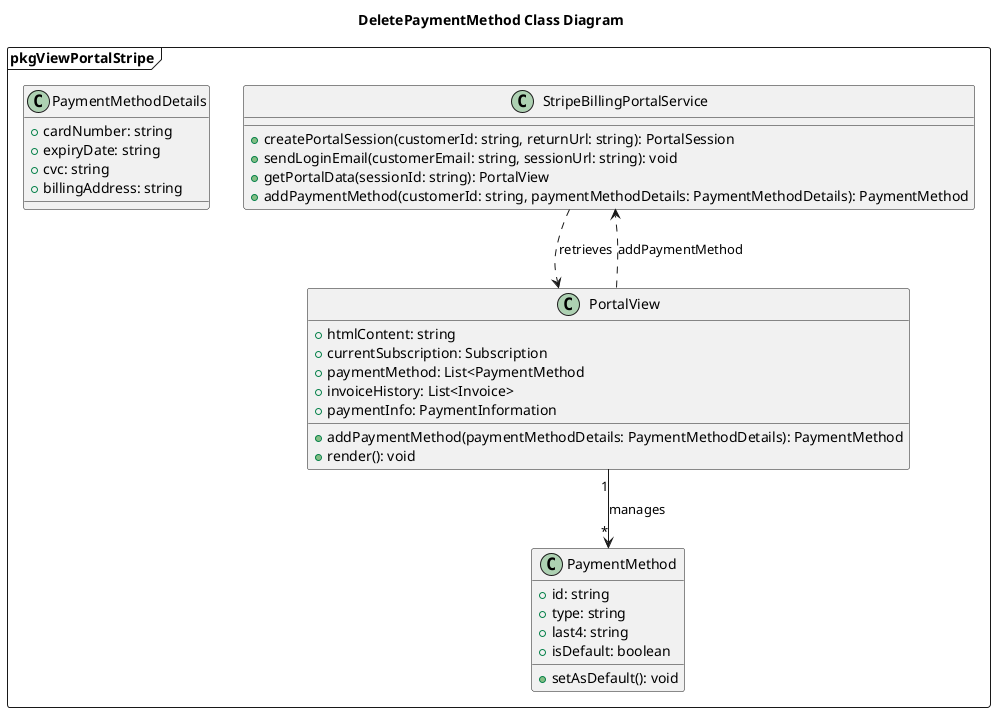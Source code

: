 @startuml DeletePaymentMethod
Title DeletePaymentMethod Class Diagram
package pkgViewPortalStripe <<Frame>> {
  class StripeBillingPortalService {
    + createPortalSession(customerId: string, returnUrl: string): PortalSession
    + sendLoginEmail(customerEmail: string, sessionUrl: string): void
    + getPortalData(sessionId: string): PortalView
    + addPaymentMethod(customerId: string, paymentMethodDetails: PaymentMethodDetails): PaymentMethod
  }

  class PortalView {
    + htmlContent: string
    + currentSubscription: Subscription
    + paymentMethod: List<PaymentMethod
    + invoiceHistory: List<Invoice>
    + paymentInfo: PaymentInformation
    + addPaymentMethod(paymentMethodDetails: PaymentMethodDetails): PaymentMethod
    + render(): void
  }

  class PaymentMethod {
    + id: string
    + type: string
    + last4: string
    + isDefault: boolean
    + setAsDefault(): void
  }

  class PaymentMethodDetails {
    + cardNumber: string
    + expiryDate: string
    + cvc: string
    + billingAddress: string
  }

  StripeBillingPortalService ..> PortalView : retrieves
  PortalView "1" --> "*" PaymentMethod : manages
  PortalView ..> StripeBillingPortalService : addPaymentMethod
}
@enduml

' Quy trình hoạt động
' Tạo phiên truy cập View Portal:

' Người dùng đăng nhập và được chuyển đến trang view portal thông qua dịch vụ StripeBillingPortalService.createPortalSession.
' Dịch vụ này trả về một đối tượng PortalSession chứa thông tin URL phiên.
' Truy xuất thông tin cổng:

' StripeBillingPortalService.getPortalData được gọi để tải dữ liệu hiển thị trên view portal, bao gồm danh sách phương thức thanh toán hiện tại.
' Người dùng yêu cầu thêm phương thức thanh toán:

' Người dùng nhập thông tin chi tiết về thẻ hoặc phương thức thanh toán mới vào giao diện (ví dụ: số thẻ, ngày hết hạn, địa chỉ thanh toán).
' Xử lý thêm phương thức thanh toán trong PortalView:

' Giao diện gọi hàm PortalView.addPaymentMethod, nhận dữ liệu PaymentMethodDetails.
' Hàm này gửi yêu cầu tới dịch vụ StripeBillingPortalService.addPaymentMethod.
' Thêm phương thức thanh toán qua StripeBillingPortalService:

' addPaymentMethod xử lý logic phía backend, sử dụng API Stripe để thêm phương thức thanh toán mới vào hồ sơ khách hàng.
' Stripe API xác minh thông tin thẻ, kiểm tra tính hợp lệ (như mã CVC, số thẻ), và nếu hợp lệ, thêm phương thức vào tài khoản Stripe của khách hàng.
' Kết quả trả về:

' API trả về thông tin của phương thức thanh toán mới được tạo (PaymentMethod).
' Dịch vụ trả kết quả cho PortalView, nơi thông tin này được thêm vào danh sách phương thức thanh toán và hiển thị trên giao diện.
